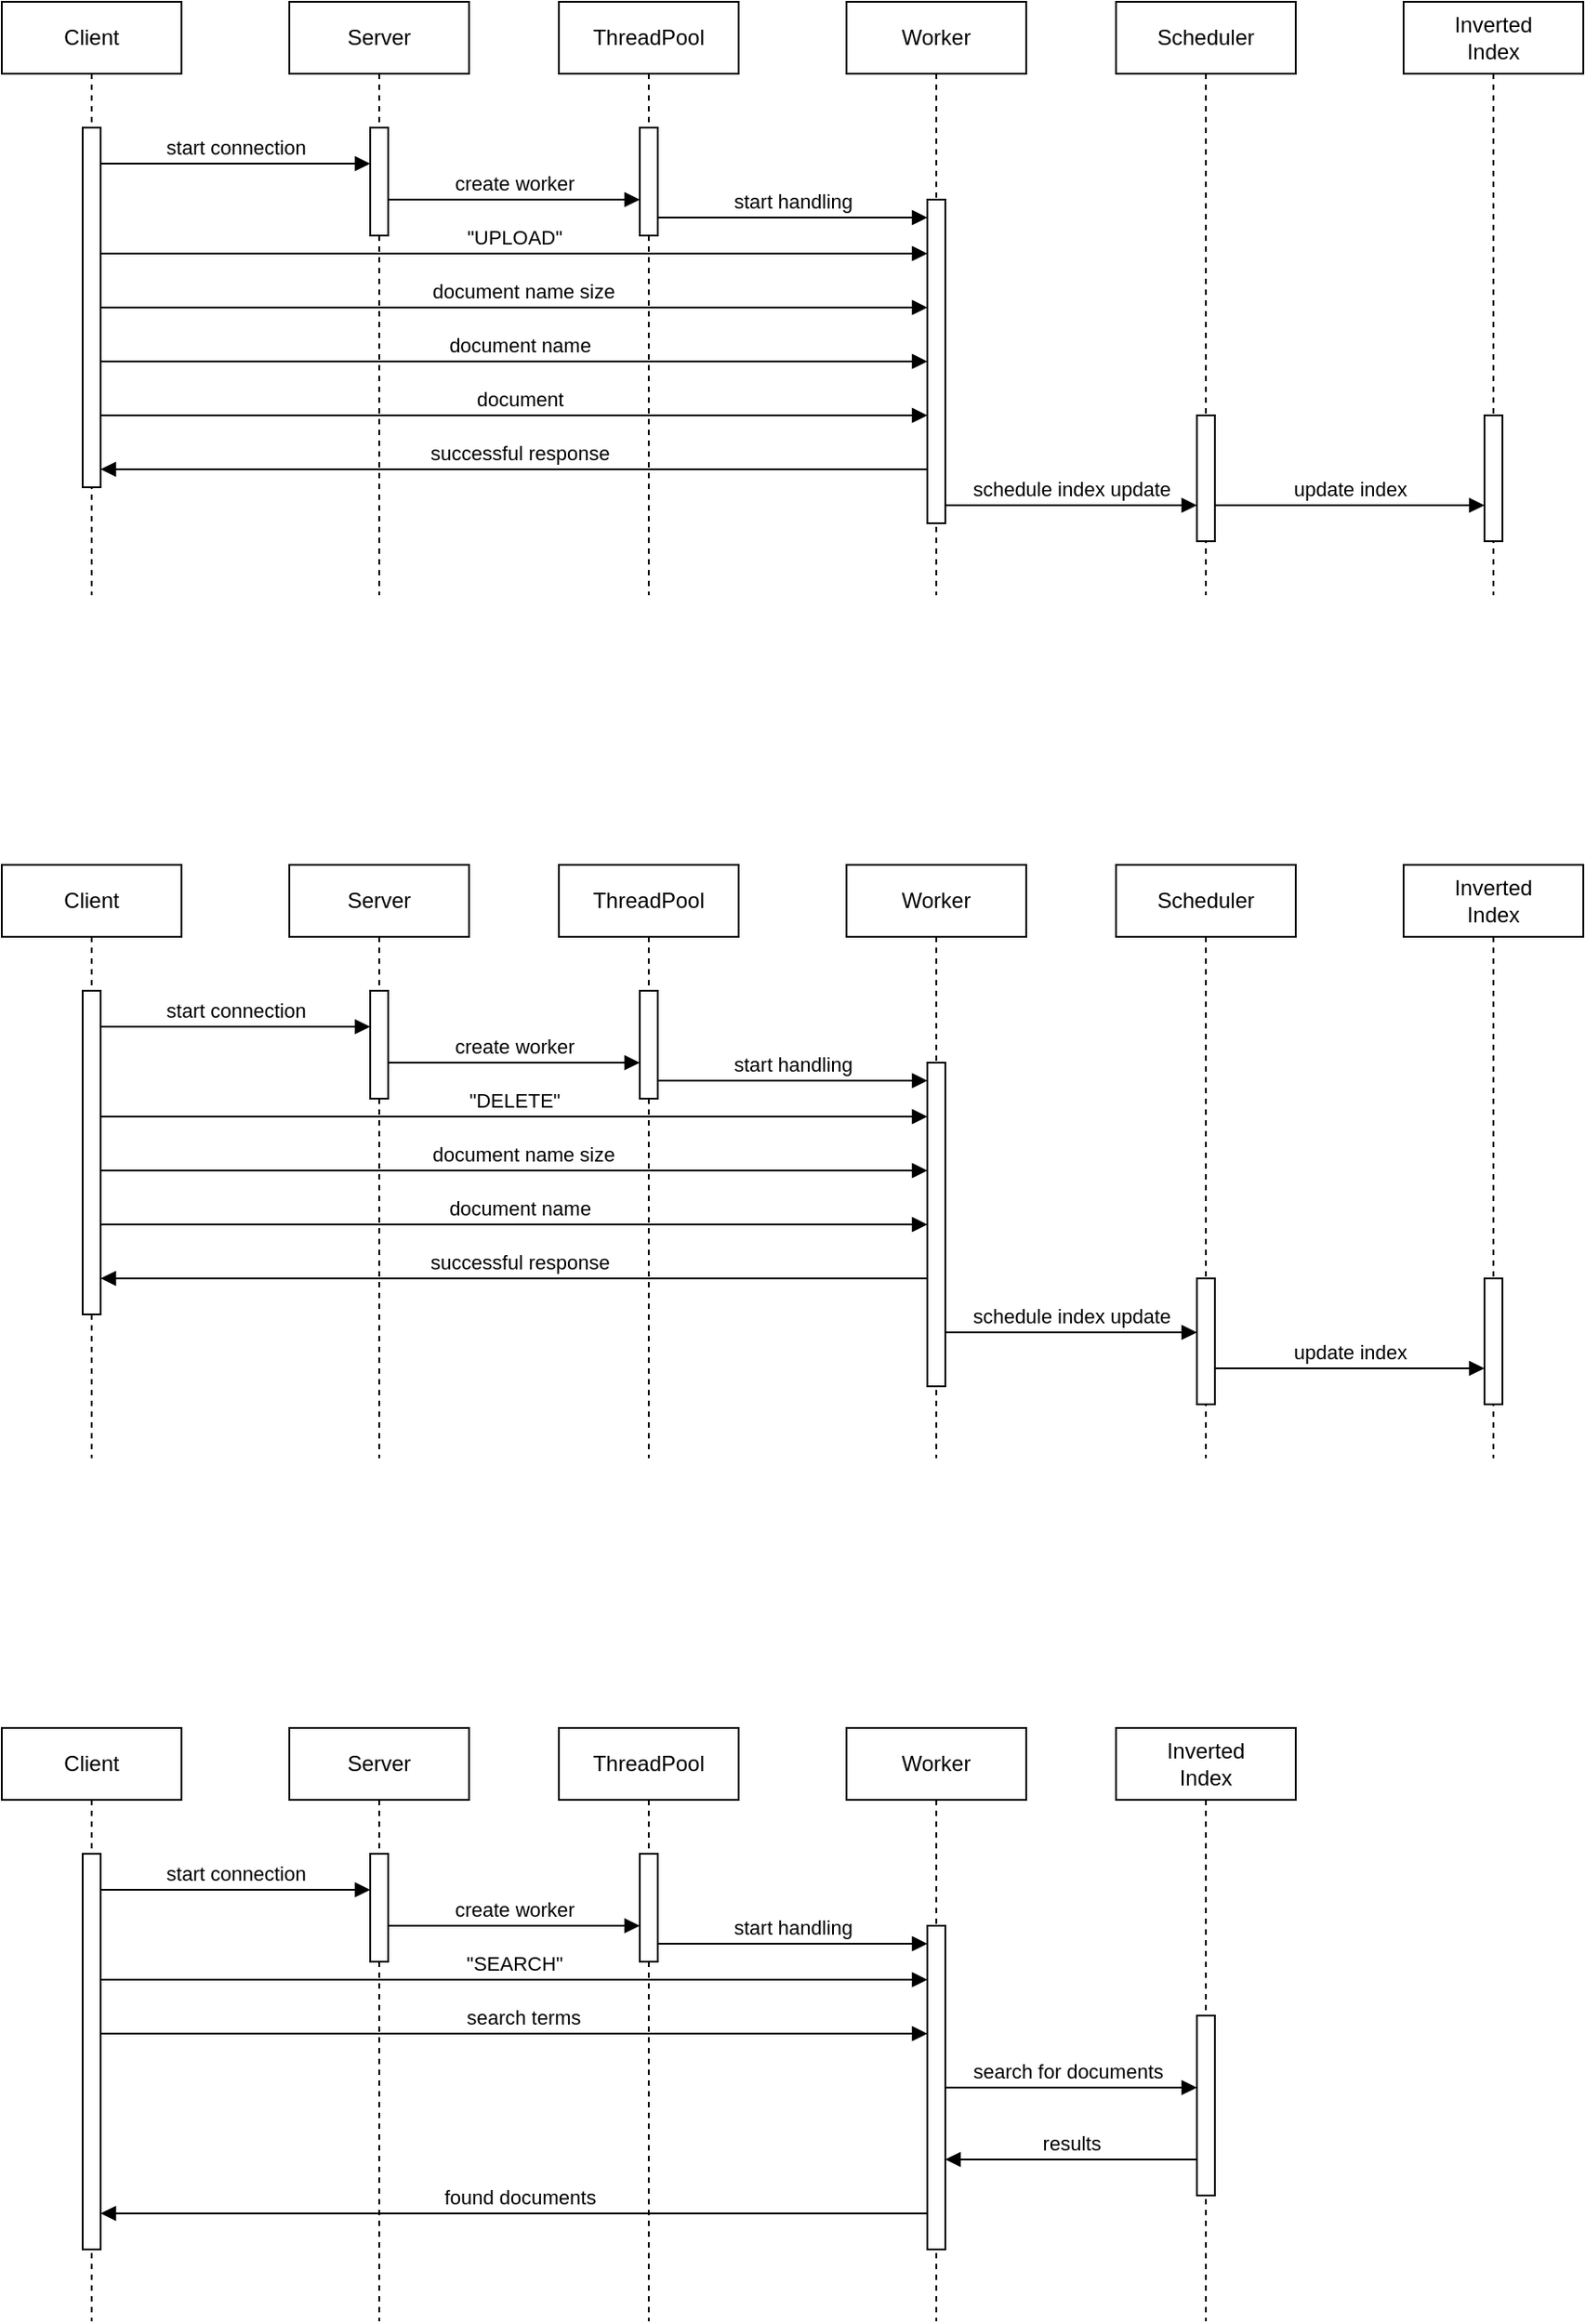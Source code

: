 <mxfile version="24.7.17">
  <diagram name="Page-1" id="2YBvvXClWsGukQMizWep">
    <mxGraphModel dx="1521" dy="711" grid="1" gridSize="10" guides="1" tooltips="1" connect="1" arrows="1" fold="1" page="1" pageScale="1" pageWidth="850" pageHeight="1100" math="0" shadow="0">
      <root>
        <mxCell id="0" />
        <mxCell id="1" parent="0" />
        <mxCell id="aM9ryv3xv72pqoxQDRHE-1" value="Client" style="shape=umlLifeline;perimeter=lifelinePerimeter;whiteSpace=wrap;html=1;container=0;dropTarget=0;collapsible=0;recursiveResize=0;outlineConnect=0;portConstraint=eastwest;newEdgeStyle={&quot;edgeStyle&quot;:&quot;elbowEdgeStyle&quot;,&quot;elbow&quot;:&quot;vertical&quot;,&quot;curved&quot;:0,&quot;rounded&quot;:0};" parent="1" vertex="1">
          <mxGeometry x="50" y="40" width="100" height="330" as="geometry" />
        </mxCell>
        <mxCell id="aM9ryv3xv72pqoxQDRHE-2" value="" style="html=1;points=[];perimeter=orthogonalPerimeter;outlineConnect=0;targetShapes=umlLifeline;portConstraint=eastwest;newEdgeStyle={&quot;edgeStyle&quot;:&quot;elbowEdgeStyle&quot;,&quot;elbow&quot;:&quot;vertical&quot;,&quot;curved&quot;:0,&quot;rounded&quot;:0};" parent="aM9ryv3xv72pqoxQDRHE-1" vertex="1">
          <mxGeometry x="45" y="70" width="10" height="200" as="geometry" />
        </mxCell>
        <mxCell id="aM9ryv3xv72pqoxQDRHE-5" value="Server" style="shape=umlLifeline;perimeter=lifelinePerimeter;whiteSpace=wrap;html=1;container=0;dropTarget=0;collapsible=0;recursiveResize=0;outlineConnect=0;portConstraint=eastwest;newEdgeStyle={&quot;edgeStyle&quot;:&quot;elbowEdgeStyle&quot;,&quot;elbow&quot;:&quot;vertical&quot;,&quot;curved&quot;:0,&quot;rounded&quot;:0};" parent="1" vertex="1">
          <mxGeometry x="210" y="40" width="100" height="330" as="geometry" />
        </mxCell>
        <mxCell id="aM9ryv3xv72pqoxQDRHE-6" value="" style="html=1;points=[];perimeter=orthogonalPerimeter;outlineConnect=0;targetShapes=umlLifeline;portConstraint=eastwest;newEdgeStyle={&quot;edgeStyle&quot;:&quot;elbowEdgeStyle&quot;,&quot;elbow&quot;:&quot;vertical&quot;,&quot;curved&quot;:0,&quot;rounded&quot;:0};" parent="aM9ryv3xv72pqoxQDRHE-5" vertex="1">
          <mxGeometry x="45" y="70" width="10" height="60" as="geometry" />
        </mxCell>
        <mxCell id="aM9ryv3xv72pqoxQDRHE-7" value="&quot;UPLOAD&quot;" style="html=1;verticalAlign=bottom;endArrow=block;edgeStyle=elbowEdgeStyle;elbow=horizontal;curved=0;rounded=0;" parent="1" source="aM9ryv3xv72pqoxQDRHE-2" target="7dGPXuS4n-UMDUydZQ5l-26" edge="1">
          <mxGeometry relative="1" as="geometry">
            <mxPoint x="110" y="180" as="sourcePoint" />
            <Array as="points">
              <mxPoint x="185" y="180" />
            </Array>
            <mxPoint x="530" y="190" as="targetPoint" />
          </mxGeometry>
        </mxCell>
        <mxCell id="aM9ryv3xv72pqoxQDRHE-9" value="successful response" style="html=1;verticalAlign=bottom;endArrow=block;edgeStyle=elbowEdgeStyle;elbow=horizontal;curved=0;rounded=0;" parent="1" edge="1">
          <mxGeometry x="-0.013" relative="1" as="geometry">
            <mxPoint x="565" y="300" as="sourcePoint" />
            <Array as="points">
              <mxPoint x="195" y="300" />
            </Array>
            <mxPoint x="105" y="300" as="targetPoint" />
            <mxPoint as="offset" />
          </mxGeometry>
        </mxCell>
        <mxCell id="7dGPXuS4n-UMDUydZQ5l-1" value="Scheduler" style="shape=umlLifeline;perimeter=lifelinePerimeter;whiteSpace=wrap;html=1;container=0;dropTarget=0;collapsible=0;recursiveResize=0;outlineConnect=0;portConstraint=eastwest;newEdgeStyle={&quot;edgeStyle&quot;:&quot;elbowEdgeStyle&quot;,&quot;elbow&quot;:&quot;vertical&quot;,&quot;curved&quot;:0,&quot;rounded&quot;:0};" vertex="1" parent="1">
          <mxGeometry x="670" y="40" width="100" height="330" as="geometry" />
        </mxCell>
        <mxCell id="7dGPXuS4n-UMDUydZQ5l-2" value="" style="html=1;points=[];perimeter=orthogonalPerimeter;outlineConnect=0;targetShapes=umlLifeline;portConstraint=eastwest;newEdgeStyle={&quot;edgeStyle&quot;:&quot;elbowEdgeStyle&quot;,&quot;elbow&quot;:&quot;vertical&quot;,&quot;curved&quot;:0,&quot;rounded&quot;:0};" vertex="1" parent="7dGPXuS4n-UMDUydZQ5l-1">
          <mxGeometry x="45" y="230" width="10" height="70" as="geometry" />
        </mxCell>
        <mxCell id="7dGPXuS4n-UMDUydZQ5l-3" value="schedule index update" style="html=1;verticalAlign=bottom;endArrow=block;edgeStyle=elbowEdgeStyle;elbow=horizontal;curved=0;rounded=0;" edge="1" parent="1">
          <mxGeometry relative="1" as="geometry">
            <mxPoint x="575" y="320" as="sourcePoint" />
            <Array as="points">
              <mxPoint x="625" y="320" />
              <mxPoint x="630" y="330" />
            </Array>
            <mxPoint x="715" y="320" as="targetPoint" />
          </mxGeometry>
        </mxCell>
        <mxCell id="7dGPXuS4n-UMDUydZQ5l-4" value="&lt;div&gt;Inverted&lt;/div&gt;&lt;div&gt;Index&lt;br&gt;&lt;/div&gt;" style="shape=umlLifeline;perimeter=lifelinePerimeter;whiteSpace=wrap;html=1;container=0;dropTarget=0;collapsible=0;recursiveResize=0;outlineConnect=0;portConstraint=eastwest;newEdgeStyle={&quot;edgeStyle&quot;:&quot;elbowEdgeStyle&quot;,&quot;elbow&quot;:&quot;vertical&quot;,&quot;curved&quot;:0,&quot;rounded&quot;:0};" vertex="1" parent="1">
          <mxGeometry x="830" y="40" width="100" height="330" as="geometry" />
        </mxCell>
        <mxCell id="7dGPXuS4n-UMDUydZQ5l-5" value="" style="html=1;points=[];perimeter=orthogonalPerimeter;outlineConnect=0;targetShapes=umlLifeline;portConstraint=eastwest;newEdgeStyle={&quot;edgeStyle&quot;:&quot;elbowEdgeStyle&quot;,&quot;elbow&quot;:&quot;vertical&quot;,&quot;curved&quot;:0,&quot;rounded&quot;:0};" vertex="1" parent="7dGPXuS4n-UMDUydZQ5l-4">
          <mxGeometry x="45" y="230" width="10" height="70" as="geometry" />
        </mxCell>
        <mxCell id="7dGPXuS4n-UMDUydZQ5l-6" value="update index" style="html=1;verticalAlign=bottom;endArrow=block;edgeStyle=elbowEdgeStyle;elbow=horizontal;curved=0;rounded=0;" edge="1" parent="1" source="7dGPXuS4n-UMDUydZQ5l-2" target="7dGPXuS4n-UMDUydZQ5l-5">
          <mxGeometry relative="1" as="geometry">
            <mxPoint x="730" y="320" as="sourcePoint" />
            <Array as="points">
              <mxPoint x="770" y="320" />
            </Array>
            <mxPoint x="875" y="320" as="targetPoint" />
          </mxGeometry>
        </mxCell>
        <mxCell id="7dGPXuS4n-UMDUydZQ5l-19" value="ThreadPool" style="shape=umlLifeline;perimeter=lifelinePerimeter;whiteSpace=wrap;html=1;container=0;dropTarget=0;collapsible=0;recursiveResize=0;outlineConnect=0;portConstraint=eastwest;newEdgeStyle={&quot;edgeStyle&quot;:&quot;elbowEdgeStyle&quot;,&quot;elbow&quot;:&quot;vertical&quot;,&quot;curved&quot;:0,&quot;rounded&quot;:0};" vertex="1" parent="1">
          <mxGeometry x="360" y="40" width="100" height="330" as="geometry" />
        </mxCell>
        <mxCell id="7dGPXuS4n-UMDUydZQ5l-20" value="" style="html=1;points=[];perimeter=orthogonalPerimeter;outlineConnect=0;targetShapes=umlLifeline;portConstraint=eastwest;newEdgeStyle={&quot;edgeStyle&quot;:&quot;elbowEdgeStyle&quot;,&quot;elbow&quot;:&quot;vertical&quot;,&quot;curved&quot;:0,&quot;rounded&quot;:0};" vertex="1" parent="7dGPXuS4n-UMDUydZQ5l-19">
          <mxGeometry x="45" y="70" width="10" height="60" as="geometry" />
        </mxCell>
        <mxCell id="7dGPXuS4n-UMDUydZQ5l-21" value="document name size" style="html=1;verticalAlign=bottom;endArrow=block;edgeStyle=elbowEdgeStyle;elbow=horizontal;curved=0;rounded=0;" edge="1" parent="1" target="7dGPXuS4n-UMDUydZQ5l-26">
          <mxGeometry x="0.022" relative="1" as="geometry">
            <mxPoint x="105" y="210" as="sourcePoint" />
            <Array as="points">
              <mxPoint x="180" y="210" />
            </Array>
            <mxPoint x="265" y="210" as="targetPoint" />
            <mxPoint as="offset" />
          </mxGeometry>
        </mxCell>
        <mxCell id="7dGPXuS4n-UMDUydZQ5l-22" value="start connection" style="html=1;verticalAlign=bottom;endArrow=block;edgeStyle=elbowEdgeStyle;elbow=vertical;curved=0;rounded=0;" edge="1" parent="1" source="aM9ryv3xv72pqoxQDRHE-2" target="aM9ryv3xv72pqoxQDRHE-6">
          <mxGeometry relative="1" as="geometry">
            <mxPoint x="110" y="130" as="sourcePoint" />
            <Array as="points">
              <mxPoint x="185" y="130" />
            </Array>
            <mxPoint x="250" y="130" as="targetPoint" />
          </mxGeometry>
        </mxCell>
        <mxCell id="7dGPXuS4n-UMDUydZQ5l-23" value="create worker" style="html=1;verticalAlign=bottom;endArrow=block;edgeStyle=elbowEdgeStyle;elbow=horizontal;curved=0;rounded=0;" edge="1" parent="1" source="aM9ryv3xv72pqoxQDRHE-6" target="7dGPXuS4n-UMDUydZQ5l-20">
          <mxGeometry relative="1" as="geometry">
            <mxPoint x="270" y="150" as="sourcePoint" />
            <Array as="points">
              <mxPoint x="335" y="150" />
            </Array>
            <mxPoint x="400" y="150" as="targetPoint" />
          </mxGeometry>
        </mxCell>
        <mxCell id="7dGPXuS4n-UMDUydZQ5l-25" value="Worker" style="shape=umlLifeline;perimeter=lifelinePerimeter;whiteSpace=wrap;html=1;container=0;dropTarget=0;collapsible=0;recursiveResize=0;outlineConnect=0;portConstraint=eastwest;newEdgeStyle={&quot;edgeStyle&quot;:&quot;elbowEdgeStyle&quot;,&quot;elbow&quot;:&quot;vertical&quot;,&quot;curved&quot;:0,&quot;rounded&quot;:0};" vertex="1" parent="1">
          <mxGeometry x="520" y="40" width="100" height="330" as="geometry" />
        </mxCell>
        <mxCell id="7dGPXuS4n-UMDUydZQ5l-26" value="" style="html=1;points=[];perimeter=orthogonalPerimeter;outlineConnect=0;targetShapes=umlLifeline;portConstraint=eastwest;newEdgeStyle={&quot;edgeStyle&quot;:&quot;elbowEdgeStyle&quot;,&quot;elbow&quot;:&quot;vertical&quot;,&quot;curved&quot;:0,&quot;rounded&quot;:0};" vertex="1" parent="7dGPXuS4n-UMDUydZQ5l-25">
          <mxGeometry x="45" y="110" width="10" height="180" as="geometry" />
        </mxCell>
        <mxCell id="7dGPXuS4n-UMDUydZQ5l-27" value="start handling" style="html=1;verticalAlign=bottom;endArrow=block;edgeStyle=elbowEdgeStyle;elbow=horizontal;curved=0;rounded=0;" edge="1" parent="1" source="7dGPXuS4n-UMDUydZQ5l-20" target="7dGPXuS4n-UMDUydZQ5l-26">
          <mxGeometry relative="1" as="geometry">
            <mxPoint x="420" y="160" as="sourcePoint" />
            <Array as="points">
              <mxPoint x="475" y="160" />
            </Array>
            <mxPoint x="540" y="160" as="targetPoint" />
          </mxGeometry>
        </mxCell>
        <mxCell id="7dGPXuS4n-UMDUydZQ5l-28" value="document name" style="html=1;verticalAlign=bottom;endArrow=block;edgeStyle=elbowEdgeStyle;elbow=horizontal;curved=0;rounded=0;" edge="1" parent="1" source="aM9ryv3xv72pqoxQDRHE-2" target="7dGPXuS4n-UMDUydZQ5l-26">
          <mxGeometry x="0.011" relative="1" as="geometry">
            <mxPoint x="110" y="240" as="sourcePoint" />
            <Array as="points">
              <mxPoint x="185" y="240" />
            </Array>
            <mxPoint x="530" y="240" as="targetPoint" />
            <mxPoint as="offset" />
          </mxGeometry>
        </mxCell>
        <mxCell id="7dGPXuS4n-UMDUydZQ5l-33" value="document" style="html=1;verticalAlign=bottom;endArrow=block;edgeStyle=elbowEdgeStyle;elbow=horizontal;curved=0;rounded=0;" edge="1" parent="1" source="aM9ryv3xv72pqoxQDRHE-2" target="7dGPXuS4n-UMDUydZQ5l-26">
          <mxGeometry x="0.011" relative="1" as="geometry">
            <mxPoint x="110" y="270" as="sourcePoint" />
            <Array as="points">
              <mxPoint x="190" y="270" />
            </Array>
            <mxPoint x="560" y="270" as="targetPoint" />
            <mxPoint as="offset" />
          </mxGeometry>
        </mxCell>
        <mxCell id="7dGPXuS4n-UMDUydZQ5l-34" value="Client" style="shape=umlLifeline;perimeter=lifelinePerimeter;whiteSpace=wrap;html=1;container=0;dropTarget=0;collapsible=0;recursiveResize=0;outlineConnect=0;portConstraint=eastwest;newEdgeStyle={&quot;edgeStyle&quot;:&quot;elbowEdgeStyle&quot;,&quot;elbow&quot;:&quot;vertical&quot;,&quot;curved&quot;:0,&quot;rounded&quot;:0};" vertex="1" parent="1">
          <mxGeometry x="50" y="520" width="100" height="330" as="geometry" />
        </mxCell>
        <mxCell id="7dGPXuS4n-UMDUydZQ5l-35" value="" style="html=1;points=[];perimeter=orthogonalPerimeter;outlineConnect=0;targetShapes=umlLifeline;portConstraint=eastwest;newEdgeStyle={&quot;edgeStyle&quot;:&quot;elbowEdgeStyle&quot;,&quot;elbow&quot;:&quot;vertical&quot;,&quot;curved&quot;:0,&quot;rounded&quot;:0};" vertex="1" parent="7dGPXuS4n-UMDUydZQ5l-34">
          <mxGeometry x="45" y="70" width="10" height="180" as="geometry" />
        </mxCell>
        <mxCell id="7dGPXuS4n-UMDUydZQ5l-36" value="Server" style="shape=umlLifeline;perimeter=lifelinePerimeter;whiteSpace=wrap;html=1;container=0;dropTarget=0;collapsible=0;recursiveResize=0;outlineConnect=0;portConstraint=eastwest;newEdgeStyle={&quot;edgeStyle&quot;:&quot;elbowEdgeStyle&quot;,&quot;elbow&quot;:&quot;vertical&quot;,&quot;curved&quot;:0,&quot;rounded&quot;:0};" vertex="1" parent="1">
          <mxGeometry x="210" y="520" width="100" height="330" as="geometry" />
        </mxCell>
        <mxCell id="7dGPXuS4n-UMDUydZQ5l-37" value="" style="html=1;points=[];perimeter=orthogonalPerimeter;outlineConnect=0;targetShapes=umlLifeline;portConstraint=eastwest;newEdgeStyle={&quot;edgeStyle&quot;:&quot;elbowEdgeStyle&quot;,&quot;elbow&quot;:&quot;vertical&quot;,&quot;curved&quot;:0,&quot;rounded&quot;:0};" vertex="1" parent="7dGPXuS4n-UMDUydZQ5l-36">
          <mxGeometry x="45" y="70" width="10" height="60" as="geometry" />
        </mxCell>
        <mxCell id="7dGPXuS4n-UMDUydZQ5l-38" value="&quot;DELETE&quot;" style="html=1;verticalAlign=bottom;endArrow=block;edgeStyle=elbowEdgeStyle;elbow=horizontal;curved=0;rounded=0;" edge="1" parent="1" source="7dGPXuS4n-UMDUydZQ5l-35" target="7dGPXuS4n-UMDUydZQ5l-52">
          <mxGeometry relative="1" as="geometry">
            <mxPoint x="110" y="660" as="sourcePoint" />
            <Array as="points">
              <mxPoint x="185" y="660" />
            </Array>
            <mxPoint x="530" y="670" as="targetPoint" />
          </mxGeometry>
        </mxCell>
        <mxCell id="7dGPXuS4n-UMDUydZQ5l-39" value="successful response" style="html=1;verticalAlign=bottom;endArrow=block;edgeStyle=elbowEdgeStyle;elbow=horizontal;curved=0;rounded=0;" edge="1" parent="1">
          <mxGeometry x="-0.013" relative="1" as="geometry">
            <mxPoint x="565" y="750" as="sourcePoint" />
            <Array as="points">
              <mxPoint x="195" y="750" />
            </Array>
            <mxPoint x="105" y="750" as="targetPoint" />
            <mxPoint as="offset" />
          </mxGeometry>
        </mxCell>
        <mxCell id="7dGPXuS4n-UMDUydZQ5l-40" value="Scheduler" style="shape=umlLifeline;perimeter=lifelinePerimeter;whiteSpace=wrap;html=1;container=0;dropTarget=0;collapsible=0;recursiveResize=0;outlineConnect=0;portConstraint=eastwest;newEdgeStyle={&quot;edgeStyle&quot;:&quot;elbowEdgeStyle&quot;,&quot;elbow&quot;:&quot;vertical&quot;,&quot;curved&quot;:0,&quot;rounded&quot;:0};" vertex="1" parent="1">
          <mxGeometry x="670" y="520" width="100" height="330" as="geometry" />
        </mxCell>
        <mxCell id="7dGPXuS4n-UMDUydZQ5l-41" value="" style="html=1;points=[];perimeter=orthogonalPerimeter;outlineConnect=0;targetShapes=umlLifeline;portConstraint=eastwest;newEdgeStyle={&quot;edgeStyle&quot;:&quot;elbowEdgeStyle&quot;,&quot;elbow&quot;:&quot;vertical&quot;,&quot;curved&quot;:0,&quot;rounded&quot;:0};" vertex="1" parent="7dGPXuS4n-UMDUydZQ5l-40">
          <mxGeometry x="45" y="230" width="10" height="70" as="geometry" />
        </mxCell>
        <mxCell id="7dGPXuS4n-UMDUydZQ5l-42" value="schedule index update" style="html=1;verticalAlign=bottom;endArrow=block;edgeStyle=elbowEdgeStyle;elbow=horizontal;curved=0;rounded=0;" edge="1" parent="1">
          <mxGeometry relative="1" as="geometry">
            <mxPoint x="575" y="780" as="sourcePoint" />
            <Array as="points">
              <mxPoint x="625" y="780" />
              <mxPoint x="630" y="790" />
            </Array>
            <mxPoint x="715" y="780" as="targetPoint" />
          </mxGeometry>
        </mxCell>
        <mxCell id="7dGPXuS4n-UMDUydZQ5l-43" value="&lt;div&gt;Inverted&lt;/div&gt;&lt;div&gt;Index&lt;br&gt;&lt;/div&gt;" style="shape=umlLifeline;perimeter=lifelinePerimeter;whiteSpace=wrap;html=1;container=0;dropTarget=0;collapsible=0;recursiveResize=0;outlineConnect=0;portConstraint=eastwest;newEdgeStyle={&quot;edgeStyle&quot;:&quot;elbowEdgeStyle&quot;,&quot;elbow&quot;:&quot;vertical&quot;,&quot;curved&quot;:0,&quot;rounded&quot;:0};" vertex="1" parent="1">
          <mxGeometry x="830" y="520" width="100" height="330" as="geometry" />
        </mxCell>
        <mxCell id="7dGPXuS4n-UMDUydZQ5l-44" value="" style="html=1;points=[];perimeter=orthogonalPerimeter;outlineConnect=0;targetShapes=umlLifeline;portConstraint=eastwest;newEdgeStyle={&quot;edgeStyle&quot;:&quot;elbowEdgeStyle&quot;,&quot;elbow&quot;:&quot;vertical&quot;,&quot;curved&quot;:0,&quot;rounded&quot;:0};" vertex="1" parent="7dGPXuS4n-UMDUydZQ5l-43">
          <mxGeometry x="45" y="230" width="10" height="70" as="geometry" />
        </mxCell>
        <mxCell id="7dGPXuS4n-UMDUydZQ5l-45" value="update index" style="html=1;verticalAlign=bottom;endArrow=block;edgeStyle=elbowEdgeStyle;elbow=horizontal;curved=0;rounded=0;" edge="1" parent="1" source="7dGPXuS4n-UMDUydZQ5l-41" target="7dGPXuS4n-UMDUydZQ5l-44">
          <mxGeometry relative="1" as="geometry">
            <mxPoint x="730" y="800" as="sourcePoint" />
            <Array as="points">
              <mxPoint x="770" y="800" />
            </Array>
            <mxPoint x="875" y="800" as="targetPoint" />
          </mxGeometry>
        </mxCell>
        <mxCell id="7dGPXuS4n-UMDUydZQ5l-46" value="ThreadPool" style="shape=umlLifeline;perimeter=lifelinePerimeter;whiteSpace=wrap;html=1;container=0;dropTarget=0;collapsible=0;recursiveResize=0;outlineConnect=0;portConstraint=eastwest;newEdgeStyle={&quot;edgeStyle&quot;:&quot;elbowEdgeStyle&quot;,&quot;elbow&quot;:&quot;vertical&quot;,&quot;curved&quot;:0,&quot;rounded&quot;:0};" vertex="1" parent="1">
          <mxGeometry x="360" y="520" width="100" height="330" as="geometry" />
        </mxCell>
        <mxCell id="7dGPXuS4n-UMDUydZQ5l-47" value="" style="html=1;points=[];perimeter=orthogonalPerimeter;outlineConnect=0;targetShapes=umlLifeline;portConstraint=eastwest;newEdgeStyle={&quot;edgeStyle&quot;:&quot;elbowEdgeStyle&quot;,&quot;elbow&quot;:&quot;vertical&quot;,&quot;curved&quot;:0,&quot;rounded&quot;:0};" vertex="1" parent="7dGPXuS4n-UMDUydZQ5l-46">
          <mxGeometry x="45" y="70" width="10" height="60" as="geometry" />
        </mxCell>
        <mxCell id="7dGPXuS4n-UMDUydZQ5l-48" value="document name size" style="html=1;verticalAlign=bottom;endArrow=block;edgeStyle=elbowEdgeStyle;elbow=horizontal;curved=0;rounded=0;" edge="1" parent="1" target="7dGPXuS4n-UMDUydZQ5l-52">
          <mxGeometry x="0.022" relative="1" as="geometry">
            <mxPoint x="105" y="690" as="sourcePoint" />
            <Array as="points">
              <mxPoint x="180" y="690" />
            </Array>
            <mxPoint x="265" y="690" as="targetPoint" />
            <mxPoint as="offset" />
          </mxGeometry>
        </mxCell>
        <mxCell id="7dGPXuS4n-UMDUydZQ5l-49" value="start connection" style="html=1;verticalAlign=bottom;endArrow=block;edgeStyle=elbowEdgeStyle;elbow=vertical;curved=0;rounded=0;" edge="1" parent="1" source="7dGPXuS4n-UMDUydZQ5l-35" target="7dGPXuS4n-UMDUydZQ5l-37">
          <mxGeometry relative="1" as="geometry">
            <mxPoint x="110" y="610" as="sourcePoint" />
            <Array as="points">
              <mxPoint x="185" y="610" />
            </Array>
            <mxPoint x="250" y="610" as="targetPoint" />
          </mxGeometry>
        </mxCell>
        <mxCell id="7dGPXuS4n-UMDUydZQ5l-50" value="create worker" style="html=1;verticalAlign=bottom;endArrow=block;edgeStyle=elbowEdgeStyle;elbow=horizontal;curved=0;rounded=0;" edge="1" parent="1" source="7dGPXuS4n-UMDUydZQ5l-37" target="7dGPXuS4n-UMDUydZQ5l-47">
          <mxGeometry relative="1" as="geometry">
            <mxPoint x="270" y="630" as="sourcePoint" />
            <Array as="points">
              <mxPoint x="335" y="630" />
            </Array>
            <mxPoint x="400" y="630" as="targetPoint" />
          </mxGeometry>
        </mxCell>
        <mxCell id="7dGPXuS4n-UMDUydZQ5l-51" value="Worker" style="shape=umlLifeline;perimeter=lifelinePerimeter;whiteSpace=wrap;html=1;container=0;dropTarget=0;collapsible=0;recursiveResize=0;outlineConnect=0;portConstraint=eastwest;newEdgeStyle={&quot;edgeStyle&quot;:&quot;elbowEdgeStyle&quot;,&quot;elbow&quot;:&quot;vertical&quot;,&quot;curved&quot;:0,&quot;rounded&quot;:0};" vertex="1" parent="1">
          <mxGeometry x="520" y="520" width="100" height="330" as="geometry" />
        </mxCell>
        <mxCell id="7dGPXuS4n-UMDUydZQ5l-52" value="" style="html=1;points=[];perimeter=orthogonalPerimeter;outlineConnect=0;targetShapes=umlLifeline;portConstraint=eastwest;newEdgeStyle={&quot;edgeStyle&quot;:&quot;elbowEdgeStyle&quot;,&quot;elbow&quot;:&quot;vertical&quot;,&quot;curved&quot;:0,&quot;rounded&quot;:0};" vertex="1" parent="7dGPXuS4n-UMDUydZQ5l-51">
          <mxGeometry x="45" y="110" width="10" height="180" as="geometry" />
        </mxCell>
        <mxCell id="7dGPXuS4n-UMDUydZQ5l-53" value="start handling" style="html=1;verticalAlign=bottom;endArrow=block;edgeStyle=elbowEdgeStyle;elbow=horizontal;curved=0;rounded=0;" edge="1" parent="1" source="7dGPXuS4n-UMDUydZQ5l-47" target="7dGPXuS4n-UMDUydZQ5l-52">
          <mxGeometry relative="1" as="geometry">
            <mxPoint x="420" y="640" as="sourcePoint" />
            <Array as="points">
              <mxPoint x="475" y="640" />
            </Array>
            <mxPoint x="540" y="640" as="targetPoint" />
          </mxGeometry>
        </mxCell>
        <mxCell id="7dGPXuS4n-UMDUydZQ5l-54" value="document name" style="html=1;verticalAlign=bottom;endArrow=block;edgeStyle=elbowEdgeStyle;elbow=horizontal;curved=0;rounded=0;" edge="1" parent="1" source="7dGPXuS4n-UMDUydZQ5l-35" target="7dGPXuS4n-UMDUydZQ5l-52">
          <mxGeometry x="0.011" relative="1" as="geometry">
            <mxPoint x="110" y="720" as="sourcePoint" />
            <Array as="points">
              <mxPoint x="185" y="720" />
            </Array>
            <mxPoint x="530" y="720" as="targetPoint" />
            <mxPoint as="offset" />
          </mxGeometry>
        </mxCell>
        <mxCell id="7dGPXuS4n-UMDUydZQ5l-120" value="Client" style="shape=umlLifeline;perimeter=lifelinePerimeter;whiteSpace=wrap;html=1;container=0;dropTarget=0;collapsible=0;recursiveResize=0;outlineConnect=0;portConstraint=eastwest;newEdgeStyle={&quot;edgeStyle&quot;:&quot;elbowEdgeStyle&quot;,&quot;elbow&quot;:&quot;vertical&quot;,&quot;curved&quot;:0,&quot;rounded&quot;:0};" vertex="1" parent="1">
          <mxGeometry x="50" y="1000" width="100" height="330" as="geometry" />
        </mxCell>
        <mxCell id="7dGPXuS4n-UMDUydZQ5l-121" value="" style="html=1;points=[];perimeter=orthogonalPerimeter;outlineConnect=0;targetShapes=umlLifeline;portConstraint=eastwest;newEdgeStyle={&quot;edgeStyle&quot;:&quot;elbowEdgeStyle&quot;,&quot;elbow&quot;:&quot;vertical&quot;,&quot;curved&quot;:0,&quot;rounded&quot;:0};" vertex="1" parent="7dGPXuS4n-UMDUydZQ5l-120">
          <mxGeometry x="45" y="70" width="10" height="220" as="geometry" />
        </mxCell>
        <mxCell id="7dGPXuS4n-UMDUydZQ5l-122" value="Server" style="shape=umlLifeline;perimeter=lifelinePerimeter;whiteSpace=wrap;html=1;container=0;dropTarget=0;collapsible=0;recursiveResize=0;outlineConnect=0;portConstraint=eastwest;newEdgeStyle={&quot;edgeStyle&quot;:&quot;elbowEdgeStyle&quot;,&quot;elbow&quot;:&quot;vertical&quot;,&quot;curved&quot;:0,&quot;rounded&quot;:0};" vertex="1" parent="1">
          <mxGeometry x="210" y="1000" width="100" height="330" as="geometry" />
        </mxCell>
        <mxCell id="7dGPXuS4n-UMDUydZQ5l-123" value="" style="html=1;points=[];perimeter=orthogonalPerimeter;outlineConnect=0;targetShapes=umlLifeline;portConstraint=eastwest;newEdgeStyle={&quot;edgeStyle&quot;:&quot;elbowEdgeStyle&quot;,&quot;elbow&quot;:&quot;vertical&quot;,&quot;curved&quot;:0,&quot;rounded&quot;:0};" vertex="1" parent="7dGPXuS4n-UMDUydZQ5l-122">
          <mxGeometry x="45" y="70" width="10" height="60" as="geometry" />
        </mxCell>
        <mxCell id="7dGPXuS4n-UMDUydZQ5l-124" value="&quot;SEARCH&quot;" style="html=1;verticalAlign=bottom;endArrow=block;edgeStyle=elbowEdgeStyle;elbow=horizontal;curved=0;rounded=0;" edge="1" parent="1" source="7dGPXuS4n-UMDUydZQ5l-121" target="7dGPXuS4n-UMDUydZQ5l-138">
          <mxGeometry relative="1" as="geometry">
            <mxPoint x="110" y="1140" as="sourcePoint" />
            <Array as="points">
              <mxPoint x="185" y="1140" />
            </Array>
            <mxPoint x="530" y="1150" as="targetPoint" />
          </mxGeometry>
        </mxCell>
        <mxCell id="7dGPXuS4n-UMDUydZQ5l-125" value="found documents" style="html=1;verticalAlign=bottom;endArrow=block;edgeStyle=elbowEdgeStyle;elbow=horizontal;curved=0;rounded=0;" edge="1" parent="1">
          <mxGeometry x="-0.013" relative="1" as="geometry">
            <mxPoint x="565" y="1270" as="sourcePoint" />
            <Array as="points">
              <mxPoint x="195" y="1270" />
            </Array>
            <mxPoint x="105" y="1270" as="targetPoint" />
            <mxPoint as="offset" />
          </mxGeometry>
        </mxCell>
        <mxCell id="7dGPXuS4n-UMDUydZQ5l-129" value="&lt;div&gt;Inverted&lt;/div&gt;&lt;div&gt;Index&lt;br&gt;&lt;/div&gt;" style="shape=umlLifeline;perimeter=lifelinePerimeter;whiteSpace=wrap;html=1;container=0;dropTarget=0;collapsible=0;recursiveResize=0;outlineConnect=0;portConstraint=eastwest;newEdgeStyle={&quot;edgeStyle&quot;:&quot;elbowEdgeStyle&quot;,&quot;elbow&quot;:&quot;vertical&quot;,&quot;curved&quot;:0,&quot;rounded&quot;:0};" vertex="1" parent="1">
          <mxGeometry x="670" y="1000" width="100" height="330" as="geometry" />
        </mxCell>
        <mxCell id="7dGPXuS4n-UMDUydZQ5l-130" value="" style="html=1;points=[];perimeter=orthogonalPerimeter;outlineConnect=0;targetShapes=umlLifeline;portConstraint=eastwest;newEdgeStyle={&quot;edgeStyle&quot;:&quot;elbowEdgeStyle&quot;,&quot;elbow&quot;:&quot;vertical&quot;,&quot;curved&quot;:0,&quot;rounded&quot;:0};" vertex="1" parent="7dGPXuS4n-UMDUydZQ5l-129">
          <mxGeometry x="45" y="160" width="10" height="100" as="geometry" />
        </mxCell>
        <mxCell id="7dGPXuS4n-UMDUydZQ5l-131" value="search for documents" style="html=1;verticalAlign=bottom;endArrow=block;edgeStyle=elbowEdgeStyle;elbow=horizontal;curved=0;rounded=0;" edge="1" parent="1" target="7dGPXuS4n-UMDUydZQ5l-130">
          <mxGeometry relative="1" as="geometry">
            <mxPoint x="570" y="1200" as="sourcePoint" />
            <Array as="points">
              <mxPoint x="615" y="1200" />
            </Array>
            <mxPoint x="690" y="1200" as="targetPoint" />
          </mxGeometry>
        </mxCell>
        <mxCell id="7dGPXuS4n-UMDUydZQ5l-132" value="ThreadPool" style="shape=umlLifeline;perimeter=lifelinePerimeter;whiteSpace=wrap;html=1;container=0;dropTarget=0;collapsible=0;recursiveResize=0;outlineConnect=0;portConstraint=eastwest;newEdgeStyle={&quot;edgeStyle&quot;:&quot;elbowEdgeStyle&quot;,&quot;elbow&quot;:&quot;vertical&quot;,&quot;curved&quot;:0,&quot;rounded&quot;:0};" vertex="1" parent="1">
          <mxGeometry x="360" y="1000" width="100" height="330" as="geometry" />
        </mxCell>
        <mxCell id="7dGPXuS4n-UMDUydZQ5l-133" value="" style="html=1;points=[];perimeter=orthogonalPerimeter;outlineConnect=0;targetShapes=umlLifeline;portConstraint=eastwest;newEdgeStyle={&quot;edgeStyle&quot;:&quot;elbowEdgeStyle&quot;,&quot;elbow&quot;:&quot;vertical&quot;,&quot;curved&quot;:0,&quot;rounded&quot;:0};" vertex="1" parent="7dGPXuS4n-UMDUydZQ5l-132">
          <mxGeometry x="45" y="70" width="10" height="60" as="geometry" />
        </mxCell>
        <mxCell id="7dGPXuS4n-UMDUydZQ5l-134" value="search terms" style="html=1;verticalAlign=bottom;endArrow=block;edgeStyle=elbowEdgeStyle;elbow=horizontal;curved=0;rounded=0;" edge="1" parent="1" target="7dGPXuS4n-UMDUydZQ5l-138">
          <mxGeometry x="0.022" relative="1" as="geometry">
            <mxPoint x="105" y="1170" as="sourcePoint" />
            <Array as="points">
              <mxPoint x="180" y="1170" />
            </Array>
            <mxPoint x="265" y="1170" as="targetPoint" />
            <mxPoint as="offset" />
          </mxGeometry>
        </mxCell>
        <mxCell id="7dGPXuS4n-UMDUydZQ5l-135" value="start connection" style="html=1;verticalAlign=bottom;endArrow=block;edgeStyle=elbowEdgeStyle;elbow=vertical;curved=0;rounded=0;" edge="1" parent="1" source="7dGPXuS4n-UMDUydZQ5l-121" target="7dGPXuS4n-UMDUydZQ5l-123">
          <mxGeometry relative="1" as="geometry">
            <mxPoint x="110" y="1090" as="sourcePoint" />
            <Array as="points">
              <mxPoint x="185" y="1090" />
            </Array>
            <mxPoint x="250" y="1090" as="targetPoint" />
          </mxGeometry>
        </mxCell>
        <mxCell id="7dGPXuS4n-UMDUydZQ5l-136" value="create worker" style="html=1;verticalAlign=bottom;endArrow=block;edgeStyle=elbowEdgeStyle;elbow=horizontal;curved=0;rounded=0;" edge="1" parent="1" source="7dGPXuS4n-UMDUydZQ5l-123" target="7dGPXuS4n-UMDUydZQ5l-133">
          <mxGeometry relative="1" as="geometry">
            <mxPoint x="270" y="1110" as="sourcePoint" />
            <Array as="points">
              <mxPoint x="335" y="1110" />
            </Array>
            <mxPoint x="400" y="1110" as="targetPoint" />
          </mxGeometry>
        </mxCell>
        <mxCell id="7dGPXuS4n-UMDUydZQ5l-137" value="Worker" style="shape=umlLifeline;perimeter=lifelinePerimeter;whiteSpace=wrap;html=1;container=0;dropTarget=0;collapsible=0;recursiveResize=0;outlineConnect=0;portConstraint=eastwest;newEdgeStyle={&quot;edgeStyle&quot;:&quot;elbowEdgeStyle&quot;,&quot;elbow&quot;:&quot;vertical&quot;,&quot;curved&quot;:0,&quot;rounded&quot;:0};" vertex="1" parent="1">
          <mxGeometry x="520" y="1000" width="100" height="330" as="geometry" />
        </mxCell>
        <mxCell id="7dGPXuS4n-UMDUydZQ5l-138" value="" style="html=1;points=[];perimeter=orthogonalPerimeter;outlineConnect=0;targetShapes=umlLifeline;portConstraint=eastwest;newEdgeStyle={&quot;edgeStyle&quot;:&quot;elbowEdgeStyle&quot;,&quot;elbow&quot;:&quot;vertical&quot;,&quot;curved&quot;:0,&quot;rounded&quot;:0};" vertex="1" parent="7dGPXuS4n-UMDUydZQ5l-137">
          <mxGeometry x="45" y="110" width="10" height="180" as="geometry" />
        </mxCell>
        <mxCell id="7dGPXuS4n-UMDUydZQ5l-139" value="start handling" style="html=1;verticalAlign=bottom;endArrow=block;edgeStyle=elbowEdgeStyle;elbow=horizontal;curved=0;rounded=0;" edge="1" parent="1" source="7dGPXuS4n-UMDUydZQ5l-133" target="7dGPXuS4n-UMDUydZQ5l-138">
          <mxGeometry relative="1" as="geometry">
            <mxPoint x="420" y="1120" as="sourcePoint" />
            <Array as="points">
              <mxPoint x="475" y="1120" />
            </Array>
            <mxPoint x="540" y="1120" as="targetPoint" />
          </mxGeometry>
        </mxCell>
        <mxCell id="7dGPXuS4n-UMDUydZQ5l-141" value="results" style="html=1;verticalAlign=bottom;endArrow=block;edgeStyle=elbowEdgeStyle;elbow=horizontal;curved=0;rounded=0;" edge="1" parent="1" source="7dGPXuS4n-UMDUydZQ5l-130" target="7dGPXuS4n-UMDUydZQ5l-138">
          <mxGeometry relative="1" as="geometry">
            <mxPoint x="710" y="1240" as="sourcePoint" />
            <Array as="points">
              <mxPoint x="625" y="1240" />
            </Array>
            <mxPoint x="730" y="1240" as="targetPoint" />
          </mxGeometry>
        </mxCell>
      </root>
    </mxGraphModel>
  </diagram>
</mxfile>

